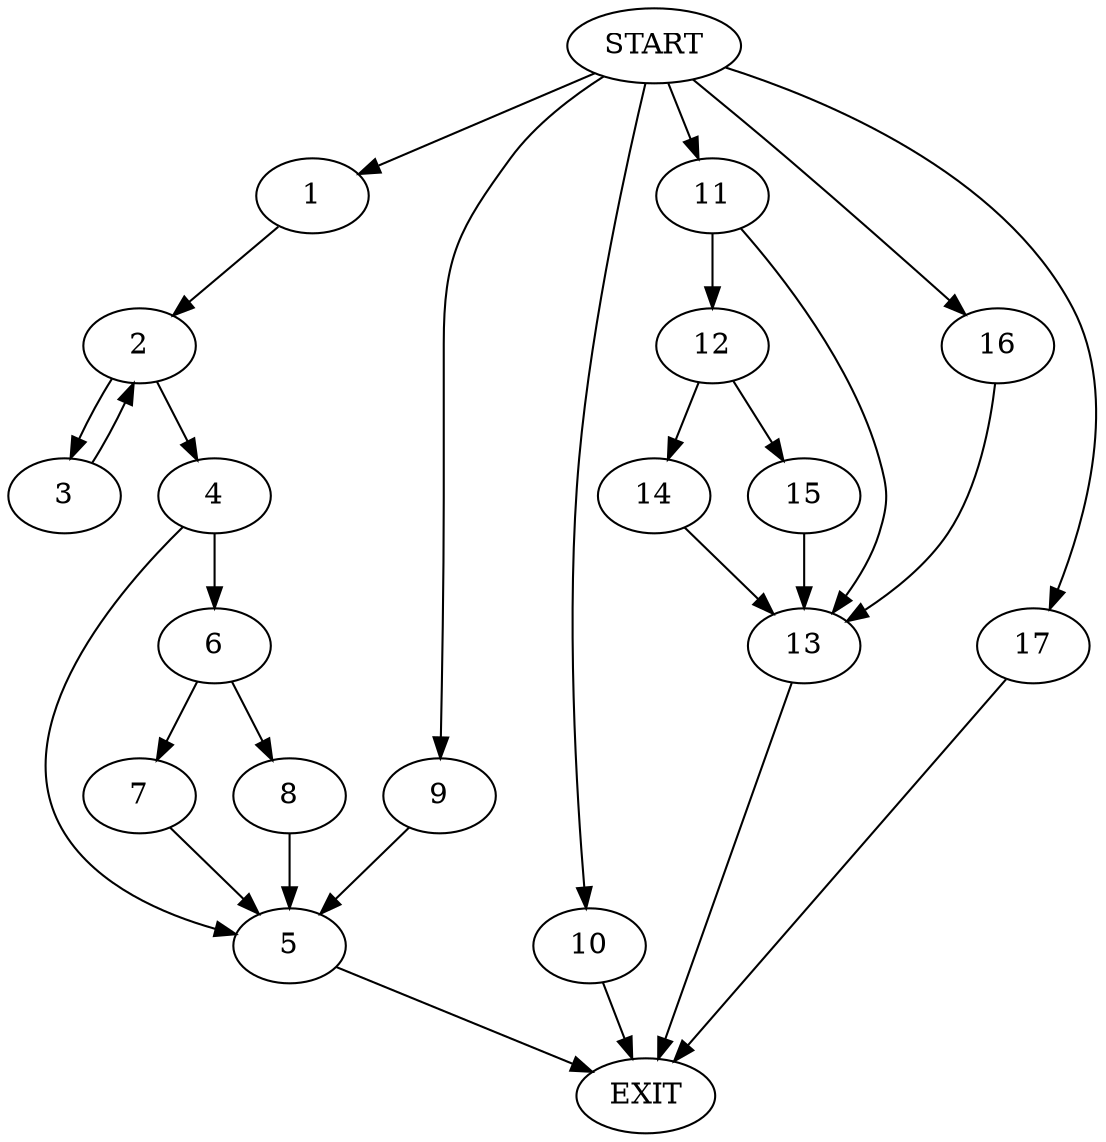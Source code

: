 digraph {
0 [label="START"]
18 [label="EXIT"]
0 -> 1
1 -> 2
2 -> 3
2 -> 4
3 -> 2
4 -> 5
4 -> 6
5 -> 18
6 -> 7
6 -> 8
7 -> 5
8 -> 5
0 -> 9
9 -> 5
0 -> 10
10 -> 18
0 -> 11
11 -> 12
11 -> 13
13 -> 18
12 -> 14
12 -> 15
14 -> 13
15 -> 13
0 -> 16
16 -> 13
0 -> 17
17 -> 18
}
